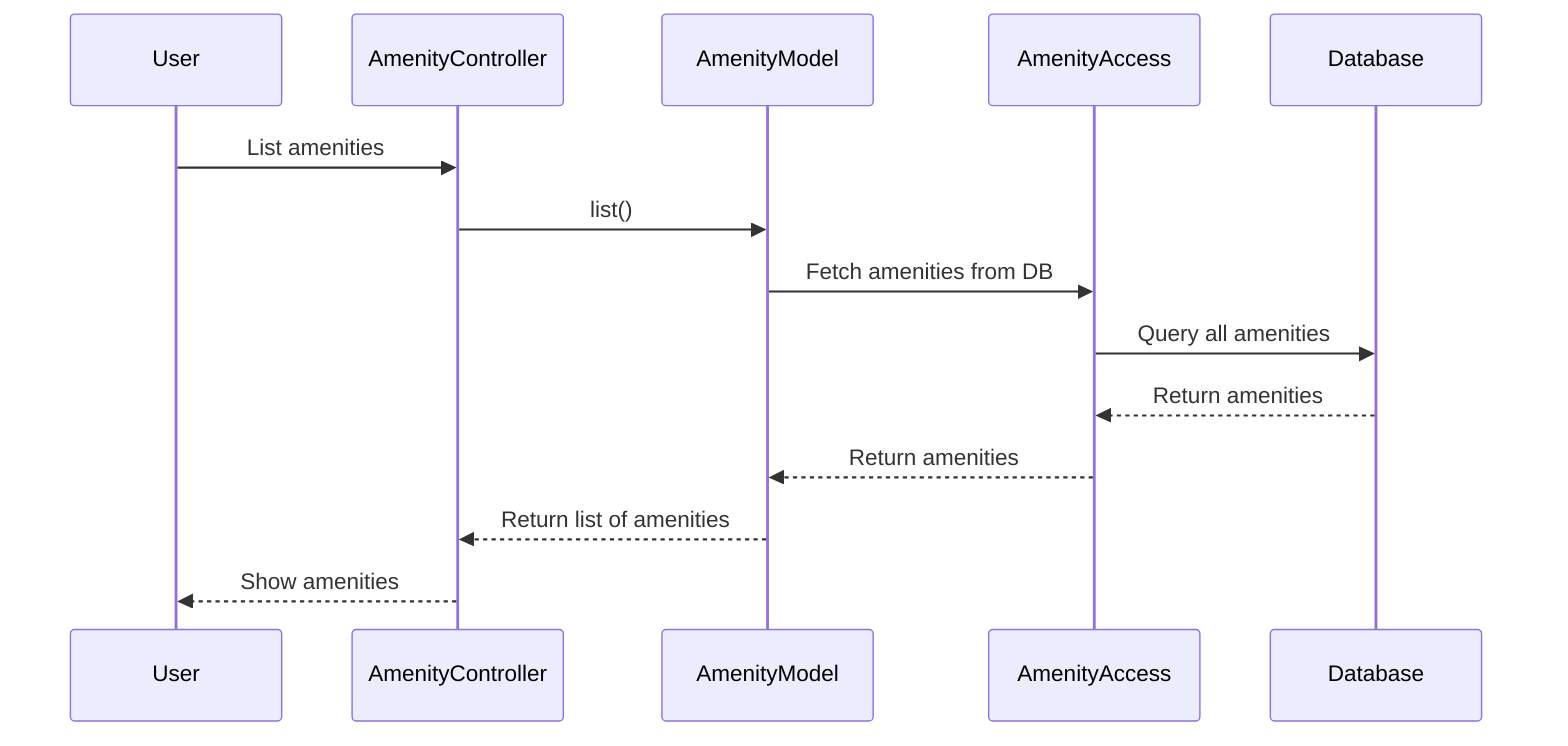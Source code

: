 sequenceDiagram
    participant User
    participant AmenityController
    participant AmenityModel
    participant AmenityAccess
    participant Database

    User->>AmenityController: List amenities
    AmenityController->>AmenityModel: list()
    AmenityModel->>AmenityAccess: Fetch amenities from DB
    AmenityAccess->>Database: Query all amenities
    Database-->>AmenityAccess: Return amenities
    AmenityAccess-->>AmenityModel: Return amenities
    AmenityModel-->>AmenityController: Return list of amenities
    AmenityController-->>User: Show amenities